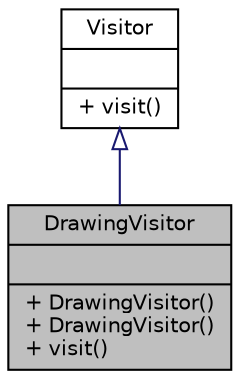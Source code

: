 digraph "DrawingVisitor"
{
 // LATEX_PDF_SIZE
  edge [fontname="Helvetica",fontsize="10",labelfontname="Helvetica",labelfontsize="10"];
  node [fontname="Helvetica",fontsize="10",shape=record];
  Node1 [label="{DrawingVisitor\n||+ DrawingVisitor()\l+ DrawingVisitor()\l+ visit()\l}",height=0.2,width=0.4,color="black", fillcolor="grey75", style="filled", fontcolor="black",tooltip=" "];
  Node2 -> Node1 [dir="back",color="midnightblue",fontsize="10",style="solid",arrowtail="onormal",fontname="Helvetica"];
  Node2 [label="{Visitor\n||+ visit()\l}",height=0.2,width=0.4,color="black", fillcolor="white", style="filled",URL="$class_visitor.html",tooltip=" "];
}
